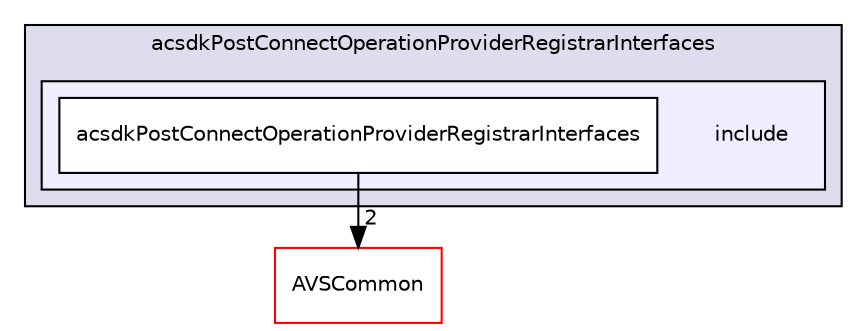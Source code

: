 digraph "/workplace/avs-device-sdk/core/acsdkPostConnectOperationProviderRegistrarInterfaces/include" {
  compound=true
  node [ fontsize="10", fontname="Helvetica"];
  edge [ labelfontsize="10", labelfontname="Helvetica"];
  subgraph clusterdir_e64610312150a4f6a42e09b5c8003502 {
    graph [ bgcolor="#ddddee", pencolor="black", label="acsdkPostConnectOperationProviderRegistrarInterfaces" fontname="Helvetica", fontsize="10", URL="dir_e64610312150a4f6a42e09b5c8003502.html"]
  subgraph clusterdir_7f60d73a456b0e62c5fd083e5c80673e {
    graph [ bgcolor="#eeeeff", pencolor="black", label="" URL="dir_7f60d73a456b0e62c5fd083e5c80673e.html"];
    dir_7f60d73a456b0e62c5fd083e5c80673e [shape=plaintext label="include"];
    dir_359972a0540ba8489c0beab0b1961955 [shape=box label="acsdkPostConnectOperationProviderRegistrarInterfaces" color="black" fillcolor="white" style="filled" URL="dir_359972a0540ba8489c0beab0b1961955.html"];
  }
  }
  dir_13e65effb2bde530b17b3d5eefcd0266 [shape=box label="AVSCommon" fillcolor="white" style="filled" color="red" URL="dir_13e65effb2bde530b17b3d5eefcd0266.html"];
  dir_359972a0540ba8489c0beab0b1961955->dir_13e65effb2bde530b17b3d5eefcd0266 [headlabel="2", labeldistance=1.5 headhref="dir_000476_000017.html"];
}

